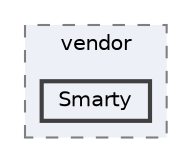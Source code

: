 digraph "dev.sharpishly.com/website/vendor/Smarty"
{
 // LATEX_PDF_SIZE
  bgcolor="transparent";
  edge [fontname=Helvetica,fontsize=10,labelfontname=Helvetica,labelfontsize=10];
  node [fontname=Helvetica,fontsize=10,shape=box,height=0.2,width=0.4];
  compound=true
  subgraph clusterdir_6031a4b2d1cb1e9d66cf451e65c1ec22 {
    graph [ bgcolor="#edf0f7", pencolor="grey50", label="vendor", fontname=Helvetica,fontsize=10 style="filled,dashed", URL="dir_6031a4b2d1cb1e9d66cf451e65c1ec22.html",tooltip=""]
  dir_d47aa5838775e0b478750a1e09ca79f0 [label="Smarty", fillcolor="#edf0f7", color="grey25", style="filled,bold", URL="dir_d47aa5838775e0b478750a1e09ca79f0.html",tooltip=""];
  }
}
